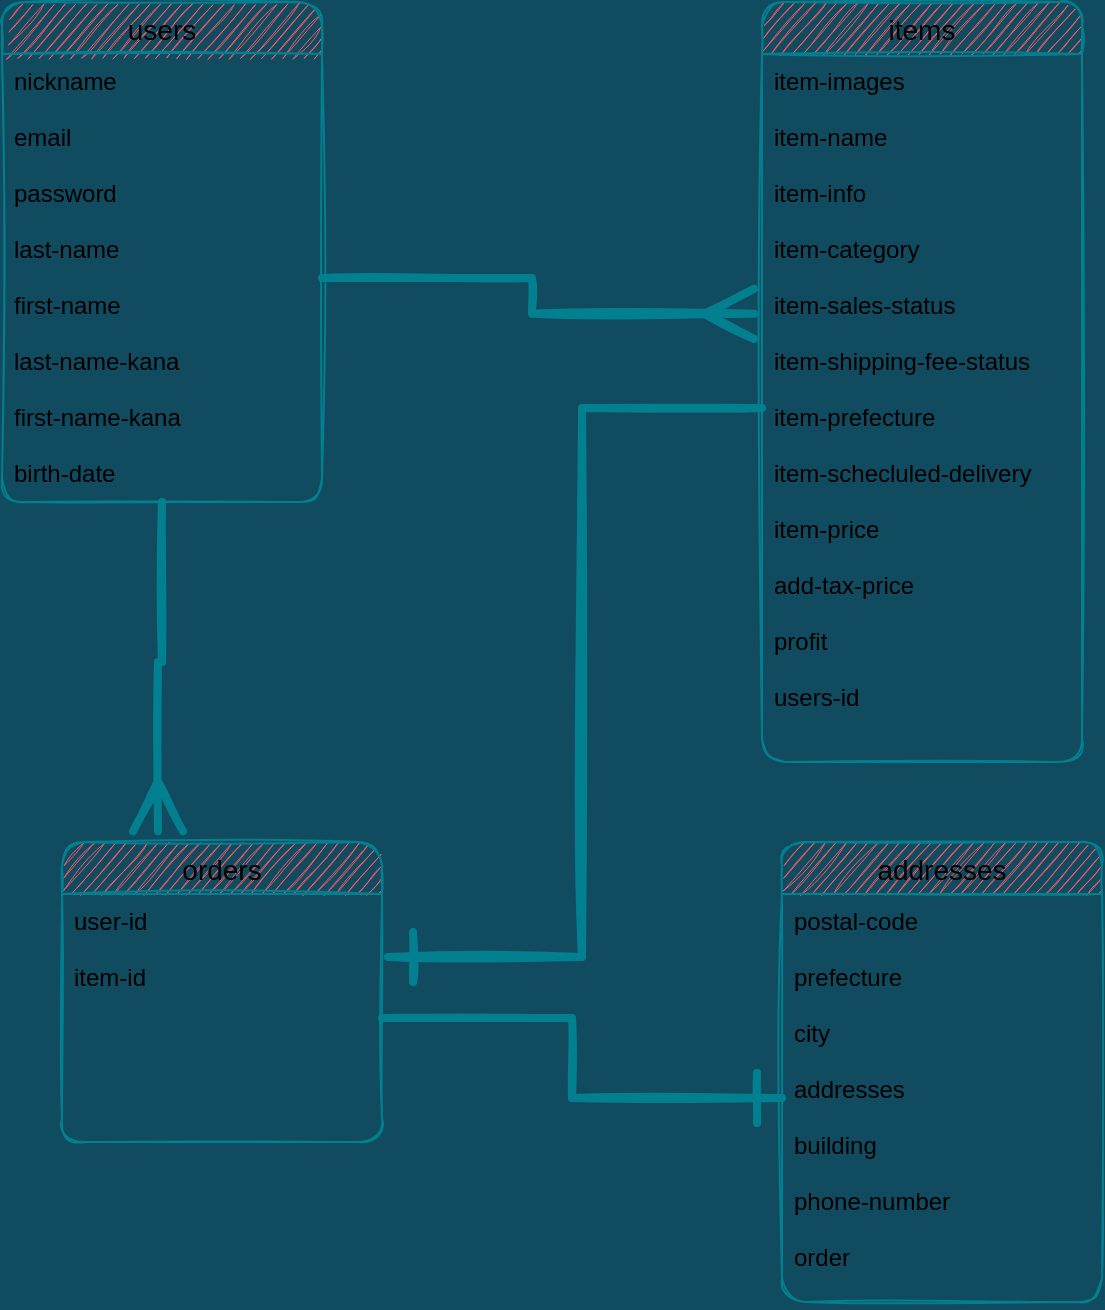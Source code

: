 <mxfile version="13.6.5" pages="2">
    <diagram id="joFPNOjjEMDQGOEBWBZQ" name="ページ1">
        <mxGraphModel dx="565" dy="680" grid="1" gridSize="10" guides="1" tooltips="1" connect="1" arrows="1" fold="1" page="1" pageScale="1" pageWidth="827" pageHeight="1169" background="#114B5F" math="0" shadow="0">
            <root>
                <mxCell id="0"/>
                <mxCell id="1" parent="0"/>
                <mxCell id="103" value="items" style="swimlane;fontStyle=0;childLayout=stackLayout;horizontal=1;startSize=26;horizontalStack=0;resizeParent=1;resizeParentMax=0;resizeLast=0;collapsible=1;marginBottom=0;align=center;fontSize=14;rounded=1;sketch=1;strokeColor=#028090;fillColor=#F45B69;" parent="1" vertex="1">
                    <mxGeometry x="490" y="100" width="160" height="380" as="geometry"/>
                </mxCell>
                <mxCell id="104" value="item-images&#10;&#10;item-name&#10;&#10;item-info&#10;&#10;item-category&#10;&#10;item-sales-status&#10;&#10;item-shipping-fee-status&#10;&#10;item-prefecture&#10;&#10;item-schecluled-delivery&#10;&#10;item-price&#10;&#10;add-tax-price&#10;&#10;profit&#10;&#10;users-id&#10;&#10;&#10;&#10;&#10;&#10;" style="text;strokeColor=none;fillColor=none;spacingLeft=4;spacingRight=4;overflow=hidden;rotatable=0;points=[[0,0.5],[1,0.5]];portConstraint=eastwest;fontSize=12;" parent="103" vertex="1">
                    <mxGeometry y="26" width="160" height="354" as="geometry"/>
                </mxCell>
                <mxCell id="119" style="edgeStyle=orthogonalEdgeStyle;rounded=0;sketch=1;jumpSize=13;orthogonalLoop=1;jettySize=auto;html=1;entryX=0.3;entryY=-0.036;entryDx=0;entryDy=0;entryPerimeter=0;startSize=20;endArrow=ERmany;endFill=0;endSize=20;strokeColor=#028090;strokeWidth=4;fillColor=#F45B69;fontColor=#E4FDE1;" parent="1" source="99" target="107" edge="1">
                    <mxGeometry relative="1" as="geometry"/>
                </mxCell>
                <mxCell id="99" value="users" style="swimlane;fontStyle=0;childLayout=stackLayout;horizontal=1;startSize=26;horizontalStack=0;resizeParent=1;resizeParentMax=0;resizeLast=0;collapsible=1;marginBottom=0;align=center;fontSize=14;rounded=1;sketch=1;strokeColor=#028090;fillColor=#F45B69;" parent="1" vertex="1">
                    <mxGeometry x="110" y="100" width="160" height="250" as="geometry">
                        <mxRectangle x="80" y="100" width="70" height="26" as="alternateBounds"/>
                    </mxGeometry>
                </mxCell>
                <mxCell id="100" value="nickname&#10;&#10;email &#10;&#10;password&#10;&#10;last-name&#10;&#10;first-name&#10;&#10;last-name-kana&#10;&#10;first-name-kana&#10;&#10;birth-date" style="text;strokeColor=none;fillColor=none;spacingLeft=4;spacingRight=4;overflow=hidden;rotatable=0;points=[[0,0.5],[1,0.5]];portConstraint=eastwest;fontSize=12;" parent="99" vertex="1">
                    <mxGeometry y="26" width="160" height="224" as="geometry"/>
                </mxCell>
                <mxCell id="117" style="edgeStyle=orthogonalEdgeStyle;rounded=0;sketch=1;jumpSize=13;orthogonalLoop=1;jettySize=auto;html=1;exitX=1;exitY=0.5;exitDx=0;exitDy=0;entryX=-0.025;entryY=0.367;entryDx=0;entryDy=0;entryPerimeter=0;startSize=20;endArrow=ERmany;endFill=0;endSize=20;strokeColor=#028090;fillColor=#F45B69;fontColor=#E4FDE1;strokeWidth=4;" parent="1" source="100" target="104" edge="1">
                    <mxGeometry relative="1" as="geometry"/>
                </mxCell>
                <mxCell id="118" style="edgeStyle=orthogonalEdgeStyle;rounded=0;sketch=1;jumpSize=13;orthogonalLoop=1;jettySize=auto;html=1;entryX=1.019;entryY=0.254;entryDx=0;entryDy=0;entryPerimeter=0;startSize=20;endArrow=ERone;endFill=0;endSize=20;strokeColor=#028090;strokeWidth=4;fillColor=#F45B69;fontColor=#E4FDE1;" parent="1" source="104" target="108" edge="1">
                    <mxGeometry relative="1" as="geometry"/>
                </mxCell>
                <mxCell id="107" value="orders" style="swimlane;fontStyle=0;childLayout=stackLayout;horizontal=1;startSize=26;horizontalStack=0;resizeParent=1;resizeParentMax=0;resizeLast=0;collapsible=1;marginBottom=0;align=center;fontSize=14;rounded=1;sketch=1;strokeColor=#028090;fillColor=#F45B69;" parent="1" vertex="1">
                    <mxGeometry x="140" y="520" width="160" height="150" as="geometry"/>
                </mxCell>
                <mxCell id="108" value="user-id&#10;&#10;item-id&#10;&#10;&#10;&#10;" style="text;strokeColor=none;fillColor=none;spacingLeft=4;spacingRight=4;overflow=hidden;rotatable=0;points=[[0,0.5],[1,0.5]];portConstraint=eastwest;fontSize=12;" parent="107" vertex="1">
                    <mxGeometry y="26" width="160" height="124" as="geometry"/>
                </mxCell>
                <mxCell id="112" value="addresses" style="swimlane;fontStyle=0;childLayout=stackLayout;horizontal=1;startSize=26;horizontalStack=0;resizeParent=1;resizeParentMax=0;resizeLast=0;collapsible=1;marginBottom=0;align=center;fontSize=14;rounded=1;sketch=1;strokeColor=#028090;fillColor=#F45B69;" parent="1" vertex="1">
                    <mxGeometry x="500" y="520" width="160" height="230" as="geometry"/>
                </mxCell>
                <mxCell id="113" value="postal-code&#10;&#10;prefecture&#10;&#10;city&#10;&#10;addresses&#10;&#10;building&#10;&#10;phone-number&#10;&#10;order" style="text;strokeColor=none;fillColor=none;spacingLeft=4;spacingRight=4;overflow=hidden;rotatable=0;points=[[0,0.5],[1,0.5]];portConstraint=eastwest;fontSize=12;" parent="112" vertex="1">
                    <mxGeometry y="26" width="160" height="204" as="geometry"/>
                </mxCell>
                <mxCell id="122" style="edgeStyle=orthogonalEdgeStyle;rounded=0;sketch=1;jumpSize=13;orthogonalLoop=1;jettySize=auto;html=1;exitX=1;exitY=0.5;exitDx=0;exitDy=0;entryX=0;entryY=0.5;entryDx=0;entryDy=0;startSize=20;endArrow=ERone;endFill=0;endSize=20;strokeColor=#028090;strokeWidth=4;fillColor=#F45B69;fontColor=#E4FDE1;" parent="1" source="108" target="113" edge="1">
                    <mxGeometry relative="1" as="geometry"/>
                </mxCell>
            </root>
        </mxGraphModel>
    </diagram>
    <diagram id="IjPYxbFdxiq2a5R-mixm" name="ページ2">
        <mxGraphModel dx="565" dy="680" grid="1" gridSize="10" guides="1" tooltips="1" connect="1" arrows="1" fold="1" page="1" pageScale="1" pageWidth="827" pageHeight="1169" math="0" shadow="0">
            <root>
                <mxCell id="_OLid6Y0gCl5Jqv1dCjP-0"/>
                <mxCell id="_OLid6Y0gCl5Jqv1dCjP-1" parent="_OLid6Y0gCl5Jqv1dCjP-0"/>
            </root>
        </mxGraphModel>
    </diagram>
</mxfile>